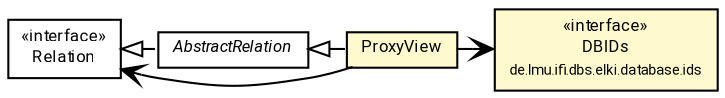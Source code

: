 #!/usr/local/bin/dot
#
# Class diagram 
# Generated by UMLGraph version R5_7_2-60-g0e99a6 (http://www.spinellis.gr/umlgraph/)
#

digraph G {
	graph [fontnames="svg"]
	edge [fontname="Roboto",fontsize=7,labelfontname="Roboto",labelfontsize=7,color="black"];
	node [fontname="Roboto",fontcolor="black",fontsize=8,shape=plaintext,margin=0,width=0,height=0];
	nodesep=0.15;
	ranksep=0.25;
	rankdir=LR;
	// de.lmu.ifi.dbs.elki.database.relation.Relation<O>
	c8508432 [label=<<table title="de.lmu.ifi.dbs.elki.database.relation.Relation" border="0" cellborder="1" cellspacing="0" cellpadding="2" href="Relation.html" target="_parent">
		<tr><td><table border="0" cellspacing="0" cellpadding="1">
		<tr><td align="center" balign="center"> &#171;interface&#187; </td></tr>
		<tr><td align="center" balign="center"> <font face="Roboto">Relation</font> </td></tr>
		</table></td></tr>
		</table>>, URL="Relation.html"];
	// de.lmu.ifi.dbs.elki.database.ids.DBIDs
	c8508577 [label=<<table title="de.lmu.ifi.dbs.elki.database.ids.DBIDs" border="0" cellborder="1" cellspacing="0" cellpadding="2" bgcolor="LemonChiffon" href="../ids/DBIDs.html" target="_parent">
		<tr><td><table border="0" cellspacing="0" cellpadding="1">
		<tr><td align="center" balign="center"> &#171;interface&#187; </td></tr>
		<tr><td align="center" balign="center"> <font face="Roboto">DBIDs</font> </td></tr>
		<tr><td align="center" balign="center"> <font face="Roboto" point-size="7.0">de.lmu.ifi.dbs.elki.database.ids</font> </td></tr>
		</table></td></tr>
		</table>>, URL="../ids/DBIDs.html"];
	// de.lmu.ifi.dbs.elki.database.relation.AbstractRelation<O>
	c8509503 [label=<<table title="de.lmu.ifi.dbs.elki.database.relation.AbstractRelation" border="0" cellborder="1" cellspacing="0" cellpadding="2" href="AbstractRelation.html" target="_parent">
		<tr><td><table border="0" cellspacing="0" cellpadding="1">
		<tr><td align="center" balign="center"> <font face="Roboto"><i>AbstractRelation</i></font> </td></tr>
		</table></td></tr>
		</table>>, URL="AbstractRelation.html"];
	// de.lmu.ifi.dbs.elki.database.relation.ProxyView<O>
	c8509505 [label=<<table title="de.lmu.ifi.dbs.elki.database.relation.ProxyView" border="0" cellborder="1" cellspacing="0" cellpadding="2" bgcolor="lemonChiffon" href="ProxyView.html" target="_parent">
		<tr><td><table border="0" cellspacing="0" cellpadding="1">
		<tr><td align="center" balign="center"> <font face="Roboto">ProxyView</font> </td></tr>
		</table></td></tr>
		</table>>, URL="ProxyView.html"];
	// de.lmu.ifi.dbs.elki.database.relation.AbstractRelation<O> implements de.lmu.ifi.dbs.elki.database.relation.Relation<O>
	c8508432 -> c8509503 [arrowtail=empty,style=dashed,dir=back,weight=9];
	// de.lmu.ifi.dbs.elki.database.relation.ProxyView<O> extends de.lmu.ifi.dbs.elki.database.relation.AbstractRelation<O>
	c8509503 -> c8509505 [arrowtail=empty,dir=back,weight=10];
	// de.lmu.ifi.dbs.elki.database.relation.ProxyView<O> navassoc de.lmu.ifi.dbs.elki.database.ids.DBIDs
	c8509505 -> c8508577 [arrowhead=open,weight=1];
	// de.lmu.ifi.dbs.elki.database.relation.ProxyView<O> navassoc de.lmu.ifi.dbs.elki.database.relation.Relation<O>
	c8509505 -> c8508432 [arrowhead=open,weight=1];
}

